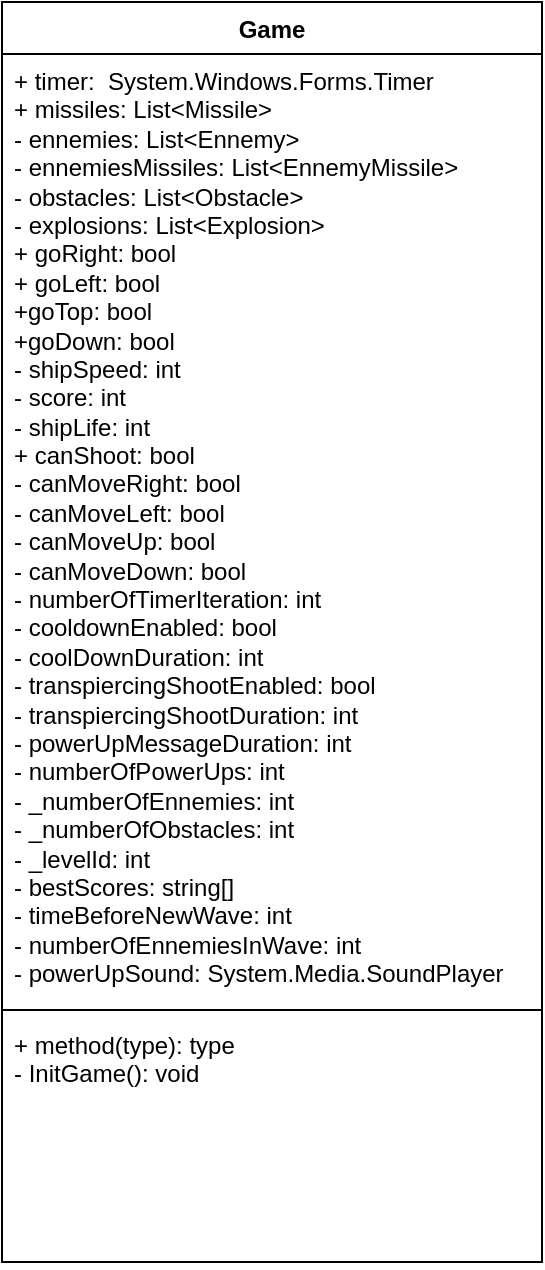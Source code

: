 <mxfile version="24.8.3">
  <diagram name="Page-1" id="VSRX_1kQHHzlb-eo8tCX">
    <mxGraphModel dx="576" dy="779" grid="1" gridSize="10" guides="1" tooltips="1" connect="1" arrows="1" fold="1" page="1" pageScale="1" pageWidth="827" pageHeight="1169" math="0" shadow="0">
      <root>
        <mxCell id="0" />
        <mxCell id="1" parent="0" />
        <mxCell id="zOCFKbc6C0ncxJU98J9s-1" value="Game" style="swimlane;fontStyle=1;align=center;verticalAlign=top;childLayout=stackLayout;horizontal=1;startSize=26;horizontalStack=0;resizeParent=1;resizeParentMax=0;resizeLast=0;collapsible=1;marginBottom=0;whiteSpace=wrap;html=1;" vertex="1" parent="1">
          <mxGeometry x="80" y="90" width="270" height="630" as="geometry" />
        </mxCell>
        <mxCell id="zOCFKbc6C0ncxJU98J9s-2" value="+ timer:&amp;nbsp;&amp;nbsp;System.Windows.Forms.Timer&lt;div&gt;+ missiles: List&amp;lt;Missile&amp;gt;&lt;/div&gt;&lt;div&gt;- ennemies: List&amp;lt;Ennemy&amp;gt;&lt;/div&gt;&lt;div&gt;- ennemiesMissiles: List&amp;lt;EnnemyMissile&amp;gt;&lt;/div&gt;&lt;div&gt;- obstacles: List&amp;lt;Obstacle&amp;gt;&lt;/div&gt;&lt;div&gt;- explosions: List&amp;lt;Explosion&amp;gt;&lt;/div&gt;&lt;div&gt;+ goRight: bool&lt;/div&gt;&lt;div&gt;+ goLeft: bool&lt;/div&gt;&lt;div&gt;+goTop: bool&lt;/div&gt;&lt;div&gt;+goDown: bool&lt;/div&gt;&lt;div&gt;- shipSpeed: int&lt;/div&gt;&lt;div&gt;- score: int&lt;/div&gt;&lt;div&gt;- shipLife: int&lt;/div&gt;&lt;div&gt;+ canShoot: bool&lt;/div&gt;&lt;div&gt;- canMoveRight: bool&lt;/div&gt;&lt;div&gt;- canMoveLeft: bool&lt;/div&gt;&lt;div&gt;- canMoveUp: bool&lt;/div&gt;&lt;div&gt;- canMoveDown: bool&lt;/div&gt;&lt;div&gt;- numberOfTimerIteration: int&lt;/div&gt;&lt;div&gt;- cooldownEnabled: bool&lt;/div&gt;&lt;div&gt;- coolDownDuration: int&lt;/div&gt;&lt;div&gt;- transpiercingShootEnabled: bool&lt;/div&gt;&lt;div&gt;- transpiercingShootDuration: int&lt;/div&gt;&lt;div&gt;- powerUpMessageDuration: int&lt;/div&gt;&lt;div&gt;- numberOfPowerUps: int&lt;/div&gt;&lt;div&gt;- _numberOfEnnemies: int&lt;/div&gt;&lt;div&gt;- _numberOfObstacles: int&lt;/div&gt;&lt;div&gt;- _levelId: int&lt;/div&gt;&lt;div&gt;- bestScores: string[]&lt;/div&gt;&lt;div&gt;- timeBeforeNewWave: int&lt;/div&gt;&lt;div&gt;- numberOfEnnemiesInWave: int&lt;/div&gt;&lt;div&gt;- powerUpSound:&amp;nbsp;System.Media.SoundPlayer&lt;/div&gt;" style="text;strokeColor=none;fillColor=none;align=left;verticalAlign=top;spacingLeft=4;spacingRight=4;overflow=hidden;rotatable=0;points=[[0,0.5],[1,0.5]];portConstraint=eastwest;whiteSpace=wrap;html=1;" vertex="1" parent="zOCFKbc6C0ncxJU98J9s-1">
          <mxGeometry y="26" width="270" height="474" as="geometry" />
        </mxCell>
        <mxCell id="zOCFKbc6C0ncxJU98J9s-3" value="" style="line;strokeWidth=1;fillColor=none;align=left;verticalAlign=middle;spacingTop=-1;spacingLeft=3;spacingRight=3;rotatable=0;labelPosition=right;points=[];portConstraint=eastwest;strokeColor=inherit;" vertex="1" parent="zOCFKbc6C0ncxJU98J9s-1">
          <mxGeometry y="500" width="270" height="8" as="geometry" />
        </mxCell>
        <mxCell id="zOCFKbc6C0ncxJU98J9s-4" value="+ method(type): type&lt;div&gt;- InitGame(): void&lt;/div&gt;" style="text;strokeColor=none;fillColor=none;align=left;verticalAlign=top;spacingLeft=4;spacingRight=4;overflow=hidden;rotatable=0;points=[[0,0.5],[1,0.5]];portConstraint=eastwest;whiteSpace=wrap;html=1;" vertex="1" parent="zOCFKbc6C0ncxJU98J9s-1">
          <mxGeometry y="508" width="270" height="122" as="geometry" />
        </mxCell>
      </root>
    </mxGraphModel>
  </diagram>
</mxfile>
